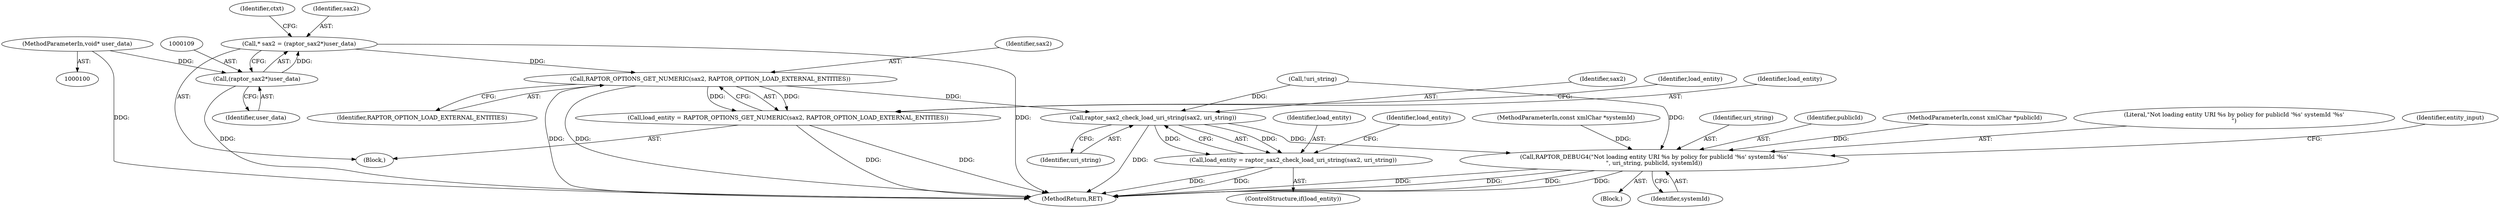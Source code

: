 digraph "0_raptor_a676f235309a59d4aa78eeffd2574ae5d341fcb0_1@pointer" {
"1000135" [label="(Call,RAPTOR_OPTIONS_GET_NUMERIC(sax2, RAPTOR_OPTION_LOAD_EXTERNAL_ENTITIES))"];
"1000106" [label="(Call,* sax2 = (raptor_sax2*)user_data)"];
"1000108" [label="(Call,(raptor_sax2*)user_data)"];
"1000101" [label="(MethodParameterIn,void* user_data)"];
"1000133" [label="(Call,load_entity = RAPTOR_OPTIONS_GET_NUMERIC(sax2, RAPTOR_OPTION_LOAD_EXTERNAL_ENTITIES))"];
"1000142" [label="(Call,raptor_sax2_check_load_uri_string(sax2, uri_string))"];
"1000140" [label="(Call,load_entity = raptor_sax2_check_load_uri_string(sax2, uri_string))"];
"1000150" [label="(Call,RAPTOR_DEBUG4(\"Not loading entity URI %s by policy for publicId '%s' systemId '%s'\n\", uri_string, publicId, systemId))"];
"1000138" [label="(ControlStructure,if(load_entity))"];
"1000106" [label="(Call,* sax2 = (raptor_sax2*)user_data)"];
"1000140" [label="(Call,load_entity = raptor_sax2_check_load_uri_string(sax2, uri_string))"];
"1000135" [label="(Call,RAPTOR_OPTIONS_GET_NUMERIC(sax2, RAPTOR_OPTION_LOAD_EXTERNAL_ENTITIES))"];
"1000141" [label="(Identifier,load_entity)"];
"1000146" [label="(Identifier,load_entity)"];
"1000137" [label="(Identifier,RAPTOR_OPTION_LOAD_EXTERNAL_ENTITIES)"];
"1000103" [label="(MethodParameterIn,const xmlChar *systemId)"];
"1000139" [label="(Identifier,load_entity)"];
"1000131" [label="(Call,!uri_string)"];
"1000152" [label="(Identifier,uri_string)"];
"1000113" [label="(Identifier,ctxt)"];
"1000153" [label="(Identifier,publicId)"];
"1000149" [label="(Block,)"];
"1000143" [label="(Identifier,sax2)"];
"1000150" [label="(Call,RAPTOR_DEBUG4(\"Not loading entity URI %s by policy for publicId '%s' systemId '%s'\n\", uri_string, publicId, systemId))"];
"1000144" [label="(Identifier,uri_string)"];
"1000102" [label="(MethodParameterIn,const xmlChar *publicId)"];
"1000151" [label="(Literal,\"Not loading entity URI %s by policy for publicId '%s' systemId '%s'\n\")"];
"1000110" [label="(Identifier,user_data)"];
"1000142" [label="(Call,raptor_sax2_check_load_uri_string(sax2, uri_string))"];
"1000157" [label="(MethodReturn,RET)"];
"1000107" [label="(Identifier,sax2)"];
"1000133" [label="(Call,load_entity = RAPTOR_OPTIONS_GET_NUMERIC(sax2, RAPTOR_OPTION_LOAD_EXTERNAL_ENTITIES))"];
"1000154" [label="(Identifier,systemId)"];
"1000104" [label="(Block,)"];
"1000108" [label="(Call,(raptor_sax2*)user_data)"];
"1000136" [label="(Identifier,sax2)"];
"1000101" [label="(MethodParameterIn,void* user_data)"];
"1000156" [label="(Identifier,entity_input)"];
"1000134" [label="(Identifier,load_entity)"];
"1000135" -> "1000133"  [label="AST: "];
"1000135" -> "1000137"  [label="CFG: "];
"1000136" -> "1000135"  [label="AST: "];
"1000137" -> "1000135"  [label="AST: "];
"1000133" -> "1000135"  [label="CFG: "];
"1000135" -> "1000157"  [label="DDG: "];
"1000135" -> "1000157"  [label="DDG: "];
"1000135" -> "1000133"  [label="DDG: "];
"1000135" -> "1000133"  [label="DDG: "];
"1000106" -> "1000135"  [label="DDG: "];
"1000135" -> "1000142"  [label="DDG: "];
"1000106" -> "1000104"  [label="AST: "];
"1000106" -> "1000108"  [label="CFG: "];
"1000107" -> "1000106"  [label="AST: "];
"1000108" -> "1000106"  [label="AST: "];
"1000113" -> "1000106"  [label="CFG: "];
"1000106" -> "1000157"  [label="DDG: "];
"1000108" -> "1000106"  [label="DDG: "];
"1000108" -> "1000110"  [label="CFG: "];
"1000109" -> "1000108"  [label="AST: "];
"1000110" -> "1000108"  [label="AST: "];
"1000108" -> "1000157"  [label="DDG: "];
"1000101" -> "1000108"  [label="DDG: "];
"1000101" -> "1000100"  [label="AST: "];
"1000101" -> "1000157"  [label="DDG: "];
"1000133" -> "1000104"  [label="AST: "];
"1000134" -> "1000133"  [label="AST: "];
"1000139" -> "1000133"  [label="CFG: "];
"1000133" -> "1000157"  [label="DDG: "];
"1000133" -> "1000157"  [label="DDG: "];
"1000142" -> "1000140"  [label="AST: "];
"1000142" -> "1000144"  [label="CFG: "];
"1000143" -> "1000142"  [label="AST: "];
"1000144" -> "1000142"  [label="AST: "];
"1000140" -> "1000142"  [label="CFG: "];
"1000142" -> "1000157"  [label="DDG: "];
"1000142" -> "1000140"  [label="DDG: "];
"1000142" -> "1000140"  [label="DDG: "];
"1000131" -> "1000142"  [label="DDG: "];
"1000142" -> "1000150"  [label="DDG: "];
"1000140" -> "1000138"  [label="AST: "];
"1000141" -> "1000140"  [label="AST: "];
"1000146" -> "1000140"  [label="CFG: "];
"1000140" -> "1000157"  [label="DDG: "];
"1000140" -> "1000157"  [label="DDG: "];
"1000150" -> "1000149"  [label="AST: "];
"1000150" -> "1000154"  [label="CFG: "];
"1000151" -> "1000150"  [label="AST: "];
"1000152" -> "1000150"  [label="AST: "];
"1000153" -> "1000150"  [label="AST: "];
"1000154" -> "1000150"  [label="AST: "];
"1000156" -> "1000150"  [label="CFG: "];
"1000150" -> "1000157"  [label="DDG: "];
"1000150" -> "1000157"  [label="DDG: "];
"1000150" -> "1000157"  [label="DDG: "];
"1000150" -> "1000157"  [label="DDG: "];
"1000131" -> "1000150"  [label="DDG: "];
"1000102" -> "1000150"  [label="DDG: "];
"1000103" -> "1000150"  [label="DDG: "];
}
